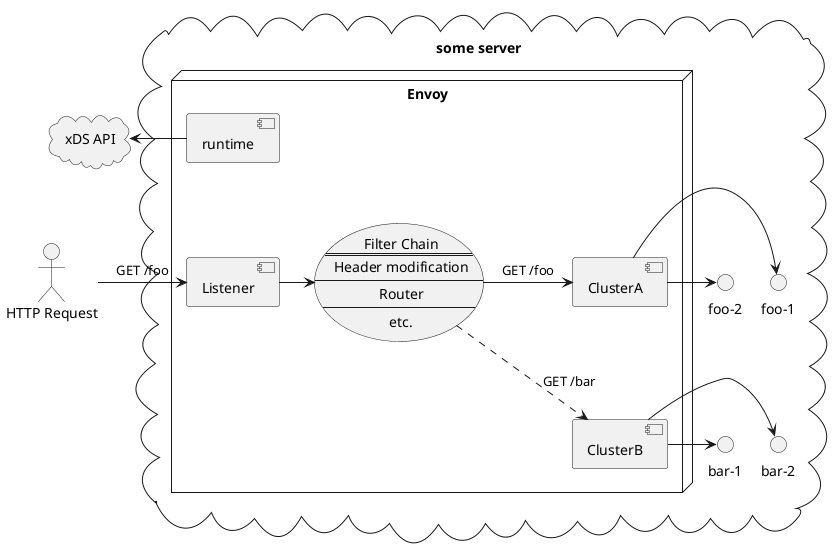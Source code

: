 @startuml

request as "HTTP Request"
cloud "xDS API"

cloud "some server" {
	together {
		() Foo1 as "foo-1"
		() Foo2 as "foo-2"
	}
	together {
		() Bar1 as "bar-1"
		() Bar2 as "bar-2"
	}
	node "Envoy" {
		request -right-> [Listener] : GET /foo
		[runtime] -[hidden]-> [Listener]
		
		usecase FilterC as "Filter Chain
		==
		Header modification
		--
		Router
		--
		etc."

		together {
			[ClusterA]
			[ClusterB]
		}

		[Listener] -right-> FilterC
		FilterC -right-> [ClusterA] : GET /foo
		FilterC .right.> [ClusterB] : GET /bar
		[ClusterA] -[hidden]-> [ClusterB]
		[runtime] -left-> [xDS API]
  	[ClusterA] -right-> () Foo1
  	[ClusterA] -right-> () Foo2
  	[ClusterB] -right-> () Bar1
  	[ClusterB] -right-> () Bar2
		() Bar1 -[hidden]> () Bar2
	}
}

@enduml
